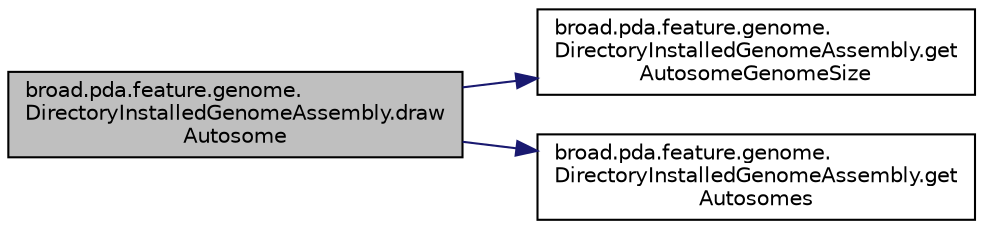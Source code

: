 digraph "broad.pda.feature.genome.DirectoryInstalledGenomeAssembly.drawAutosome"
{
  edge [fontname="Helvetica",fontsize="10",labelfontname="Helvetica",labelfontsize="10"];
  node [fontname="Helvetica",fontsize="10",shape=record];
  rankdir="LR";
  Node1 [label="broad.pda.feature.genome.\lDirectoryInstalledGenomeAssembly.draw\lAutosome",height=0.2,width=0.4,color="black", fillcolor="grey75", style="filled" fontcolor="black"];
  Node1 -> Node2 [color="midnightblue",fontsize="10",style="solid"];
  Node2 [label="broad.pda.feature.genome.\lDirectoryInstalledGenomeAssembly.get\lAutosomeGenomeSize",height=0.2,width=0.4,color="black", fillcolor="white", style="filled",URL="$classbroad_1_1pda_1_1feature_1_1genome_1_1_directory_installed_genome_assembly.html#aef7d0ff9b0a4ecb57110d3a356f517b9"];
  Node1 -> Node3 [color="midnightblue",fontsize="10",style="solid"];
  Node3 [label="broad.pda.feature.genome.\lDirectoryInstalledGenomeAssembly.get\lAutosomes",height=0.2,width=0.4,color="black", fillcolor="white", style="filled",URL="$classbroad_1_1pda_1_1feature_1_1genome_1_1_directory_installed_genome_assembly.html#af979446fb4d640dfbf1e24750523a3bb"];
}
